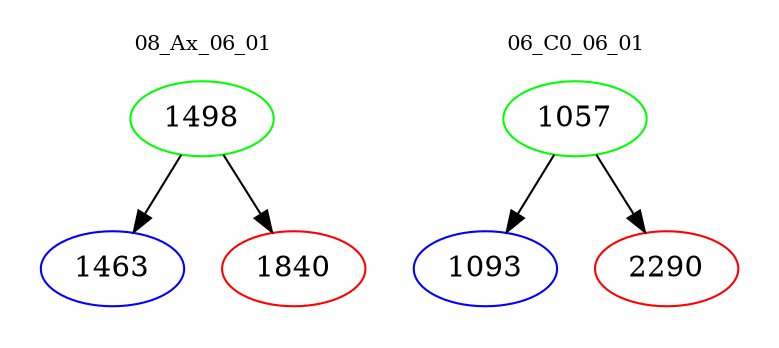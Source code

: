digraph{
subgraph cluster_0 {
color = white
label = "08_Ax_06_01";
fontsize=10;
T0_1498 [label="1498", color="green"]
T0_1498 -> T0_1463 [color="black"]
T0_1463 [label="1463", color="blue"]
T0_1498 -> T0_1840 [color="black"]
T0_1840 [label="1840", color="red"]
}
subgraph cluster_1 {
color = white
label = "06_C0_06_01";
fontsize=10;
T1_1057 [label="1057", color="green"]
T1_1057 -> T1_1093 [color="black"]
T1_1093 [label="1093", color="blue"]
T1_1057 -> T1_2290 [color="black"]
T1_2290 [label="2290", color="red"]
}
}

